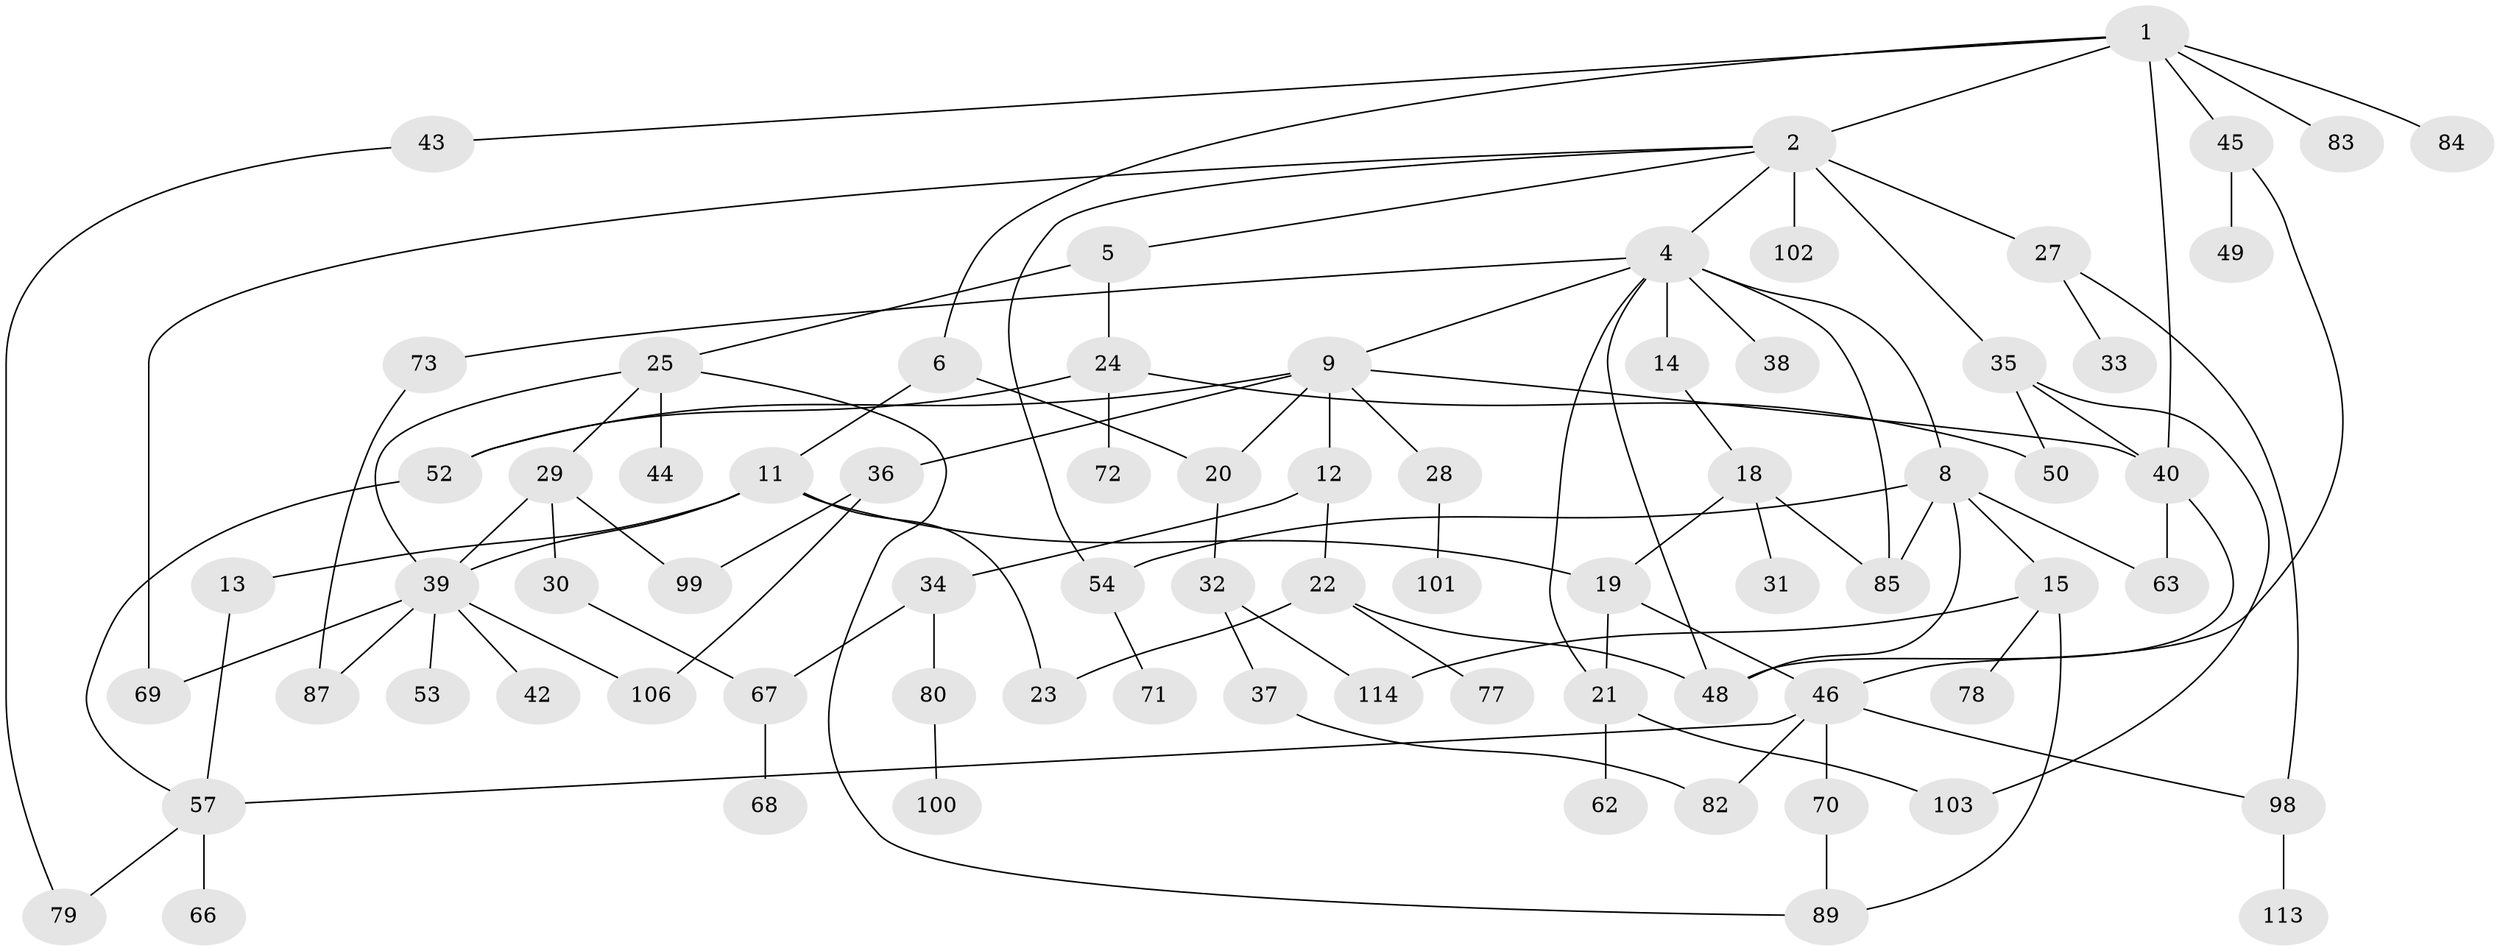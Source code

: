 // Generated by graph-tools (version 1.1) at 2025/51/02/27/25 19:51:38]
// undirected, 75 vertices, 106 edges
graph export_dot {
graph [start="1"]
  node [color=gray90,style=filled];
  1 [super="+3"];
  2 [super="+16"];
  4 [super="+7"];
  5;
  6 [super="+10"];
  8 [super="+17"];
  9 [super="+55"];
  11 [super="+26"];
  12;
  13;
  14 [super="+93"];
  15 [super="+108"];
  18;
  19 [super="+61"];
  20 [super="+111"];
  21 [super="+41"];
  22 [super="+75"];
  23 [super="+59"];
  24 [super="+74"];
  25 [super="+91"];
  27 [super="+76"];
  28 [super="+109"];
  29 [super="+96"];
  30 [super="+60"];
  31 [super="+110"];
  32;
  33;
  34 [super="+107"];
  35 [super="+65"];
  36 [super="+56"];
  37 [super="+58"];
  38;
  39 [super="+51"];
  40 [super="+112"];
  42;
  43;
  44;
  45;
  46 [super="+47"];
  48 [super="+88"];
  49;
  50 [super="+104"];
  52 [super="+94"];
  53;
  54 [super="+97"];
  57 [super="+81"];
  62;
  63 [super="+64"];
  66;
  67 [super="+90"];
  68;
  69;
  70;
  71;
  72;
  73;
  77;
  78;
  79 [super="+105"];
  80;
  82 [super="+86"];
  83 [super="+95"];
  84;
  85 [super="+92"];
  87 [super="+116"];
  89;
  98 [super="+115"];
  99;
  100 [super="+117"];
  101;
  102;
  103;
  106;
  113;
  114;
  1 -- 2;
  1 -- 83;
  1 -- 84;
  1 -- 6;
  1 -- 43;
  1 -- 45;
  1 -- 40;
  2 -- 4;
  2 -- 5;
  2 -- 27 [weight=2];
  2 -- 35;
  2 -- 69;
  2 -- 102;
  2 -- 54;
  4 -- 9;
  4 -- 14;
  4 -- 21;
  4 -- 48;
  4 -- 85;
  4 -- 38;
  4 -- 8;
  4 -- 73;
  5 -- 24;
  5 -- 25;
  6 -- 11;
  6 -- 20;
  8 -- 15;
  8 -- 63;
  8 -- 85;
  8 -- 54;
  8 -- 48;
  9 -- 12;
  9 -- 28;
  9 -- 36;
  9 -- 40;
  9 -- 52;
  9 -- 20;
  11 -- 13;
  11 -- 19;
  11 -- 23;
  11 -- 39;
  12 -- 22;
  12 -- 34;
  13 -- 57;
  14 -- 18;
  15 -- 78;
  15 -- 114;
  15 -- 89;
  18 -- 31;
  18 -- 85;
  18 -- 19;
  19 -- 21;
  19 -- 46;
  20 -- 32;
  21 -- 62;
  21 -- 103;
  22 -- 23;
  22 -- 77;
  22 -- 48;
  24 -- 50;
  24 -- 72;
  24 -- 52;
  25 -- 29;
  25 -- 44;
  25 -- 89;
  25 -- 39;
  27 -- 33;
  27 -- 98;
  28 -- 101;
  29 -- 30;
  29 -- 39;
  29 -- 99;
  30 -- 67;
  32 -- 37;
  32 -- 114;
  34 -- 80;
  34 -- 67;
  35 -- 103;
  35 -- 40;
  35 -- 50;
  36 -- 106;
  36 -- 99;
  37 -- 82;
  39 -- 42;
  39 -- 53;
  39 -- 69;
  39 -- 87;
  39 -- 106;
  40 -- 48;
  40 -- 63;
  43 -- 79;
  45 -- 46;
  45 -- 49;
  46 -- 82;
  46 -- 98;
  46 -- 57;
  46 -- 70;
  52 -- 57;
  54 -- 71;
  57 -- 66;
  57 -- 79;
  67 -- 68;
  70 -- 89;
  73 -- 87;
  80 -- 100;
  98 -- 113;
}
